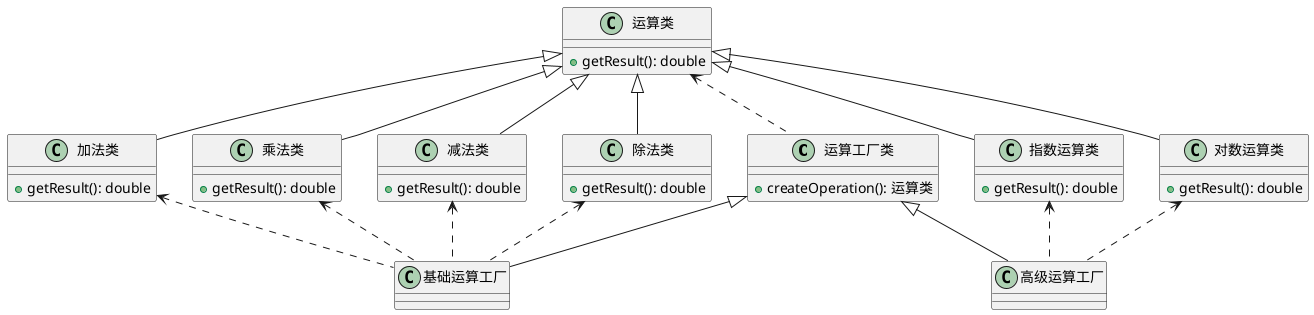 @startuml 工厂方法模式

class 运算工厂类 {
    + createOperation(): 运算类
}

class 运算类 {
    + getResult(): double
}

运算类 <.. 运算工厂类

class 加法类 extends 运算类{
    + getResult(): double
}
class 乘法类 extends 运算类{
    + getResult(): double
}
class 减法类 extends 运算类{
    + getResult(): double
}
class 除法类 extends 运算类{
    + getResult(): double
}

class 指数运算类 extends 运算类{
    + getResult(): double
}
class 对数运算类 extends 运算类{
    + getResult(): double
}

加法类 <.. 基础运算工厂 
乘法类 <.. 基础运算工厂 
减法类 <.. 基础运算工厂 
除法类 <.. 基础运算工厂 
指数运算类 <.. 高级运算工厂 
对数运算类 <.. 高级运算工厂 

运算工厂类 <|-- 基础运算工厂
运算工厂类 <|-- 高级运算工厂

